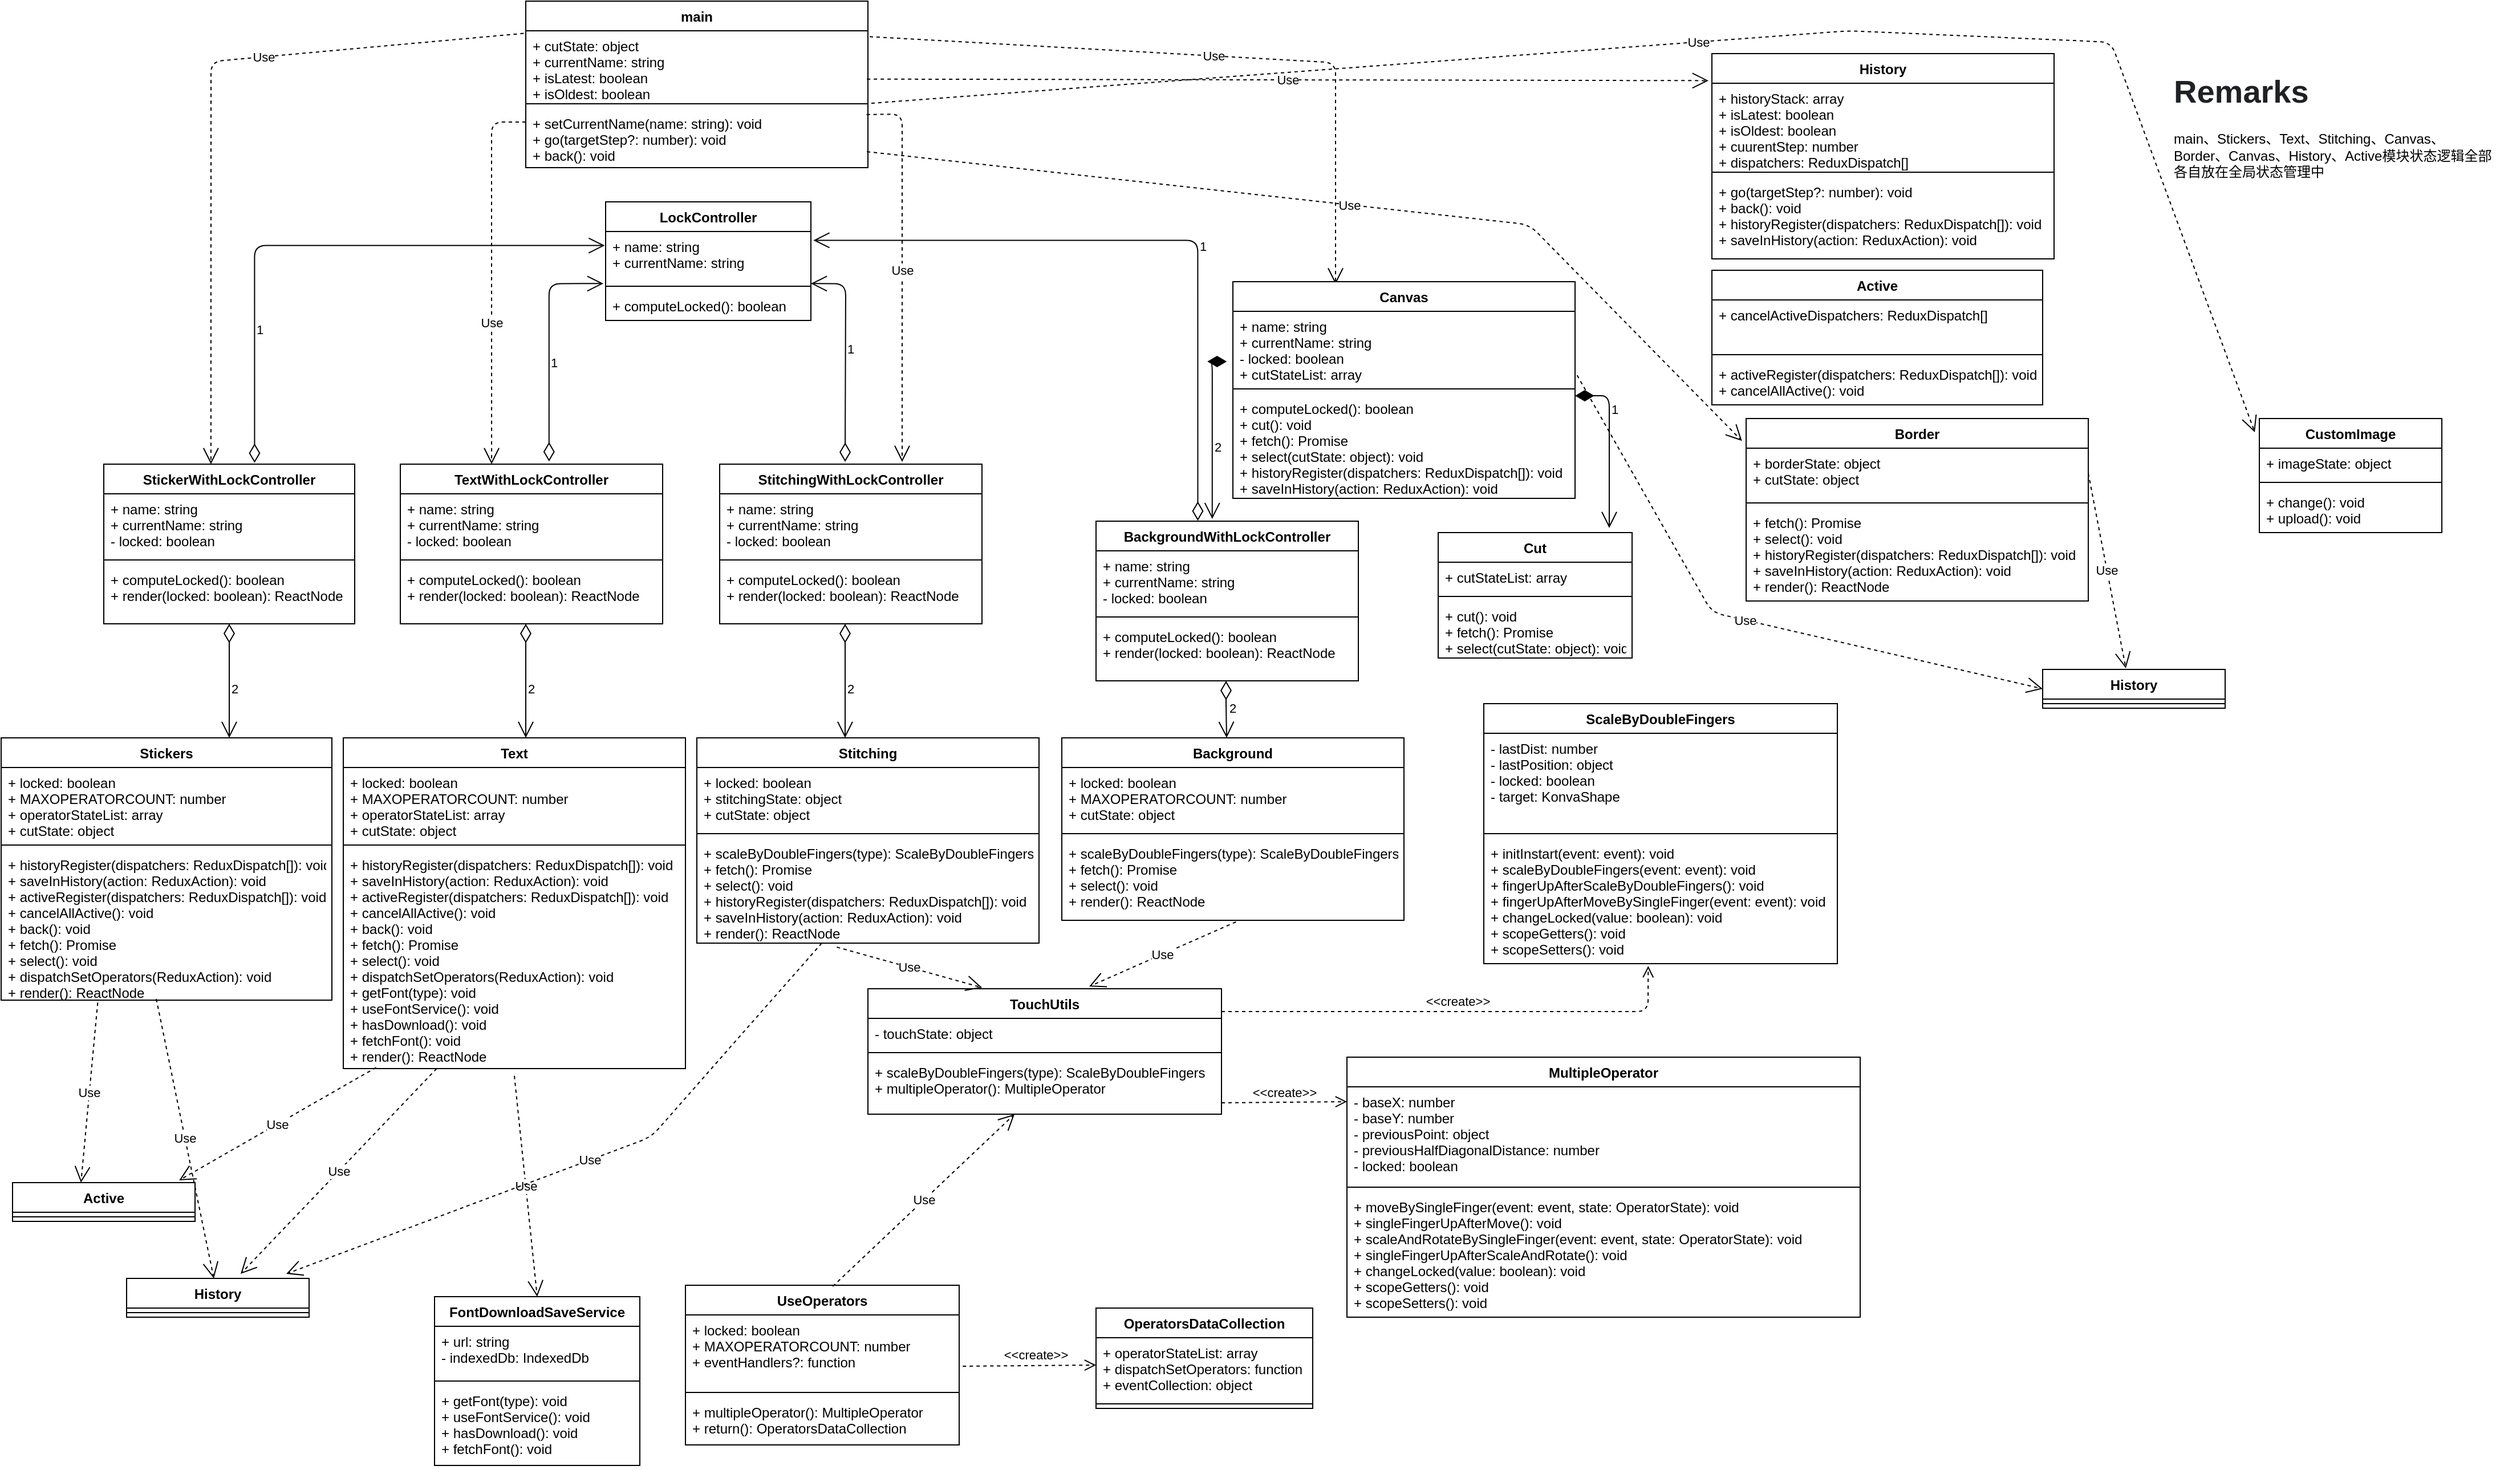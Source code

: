 <mxfile version="14.1.9" type="github">
  <diagram id="Kc0hXbTr7_shb67GCq1H" name="Page-1">
    <mxGraphModel dx="788" dy="2112" grid="1" gridSize="10" guides="1" tooltips="1" connect="1" arrows="1" fold="1" page="1" pageScale="1" pageWidth="2336" pageHeight="1654" math="0" shadow="0">
      <root>
        <mxCell id="0" />
        <mxCell id="1" parent="0" />
        <mxCell id="XJynNoSZ5Bt4vOOcnk1o-1" value="main" style="swimlane;fontStyle=1;align=center;verticalAlign=top;childLayout=stackLayout;horizontal=1;startSize=26;horizontalStack=0;resizeParent=1;resizeParentMax=0;resizeLast=0;collapsible=1;marginBottom=0;" parent="1" vertex="1">
          <mxGeometry x="470" y="-16" width="300" height="146" as="geometry" />
        </mxCell>
        <mxCell id="XJynNoSZ5Bt4vOOcnk1o-2" value="+ cutState: object&#xa;+ currentName: string&#xa;+ isLatest: boolean&#xa;+ isOldest: boolean" style="text;strokeColor=none;fillColor=none;align=left;verticalAlign=top;spacingLeft=4;spacingRight=4;overflow=hidden;rotatable=0;points=[[0,0.5],[1,0.5]];portConstraint=eastwest;" parent="XJynNoSZ5Bt4vOOcnk1o-1" vertex="1">
          <mxGeometry y="26" width="300" height="60" as="geometry" />
        </mxCell>
        <mxCell id="XJynNoSZ5Bt4vOOcnk1o-3" value="" style="line;strokeWidth=1;fillColor=none;align=left;verticalAlign=middle;spacingTop=-1;spacingLeft=3;spacingRight=3;rotatable=0;labelPosition=right;points=[];portConstraint=eastwest;" parent="XJynNoSZ5Bt4vOOcnk1o-1" vertex="1">
          <mxGeometry y="86" width="300" height="8" as="geometry" />
        </mxCell>
        <mxCell id="XJynNoSZ5Bt4vOOcnk1o-4" value="+ setCurrentName(name: string): void&#xa;+ go(targetStep?: number): void&#xa;+ back(): void" style="text;strokeColor=none;fillColor=none;align=left;verticalAlign=top;spacingLeft=4;spacingRight=4;overflow=hidden;rotatable=0;points=[[0,0.5],[1,0.5]];portConstraint=eastwest;" parent="XJynNoSZ5Bt4vOOcnk1o-1" vertex="1">
          <mxGeometry y="94" width="300" height="52" as="geometry" />
        </mxCell>
        <mxCell id="XJynNoSZ5Bt4vOOcnk1o-5" value="Use" style="endArrow=open;endSize=12;dashed=1;html=1;exitX=-0.006;exitY=0.038;exitDx=0;exitDy=0;exitPerimeter=0;entryX=0.427;entryY=0;entryDx=0;entryDy=0;entryPerimeter=0;" parent="1" source="XJynNoSZ5Bt4vOOcnk1o-2" target="XJynNoSZ5Bt4vOOcnk1o-6" edge="1">
          <mxGeometry x="-0.27" width="160" relative="1" as="geometry">
            <mxPoint x="560" y="426" as="sourcePoint" />
            <mxPoint x="220" y="388" as="targetPoint" />
            <Array as="points">
              <mxPoint x="194" y="37" />
            </Array>
            <mxPoint as="offset" />
          </mxGeometry>
        </mxCell>
        <mxCell id="XJynNoSZ5Bt4vOOcnk1o-6" value="StickerWithLockController" style="swimlane;fontStyle=1;align=center;verticalAlign=top;childLayout=stackLayout;horizontal=1;startSize=26;horizontalStack=0;resizeParent=1;resizeParentMax=0;resizeLast=0;collapsible=1;marginBottom=0;" parent="1" vertex="1">
          <mxGeometry x="100" y="390" width="220" height="140" as="geometry" />
        </mxCell>
        <mxCell id="XJynNoSZ5Bt4vOOcnk1o-7" value="+ name: string&#xa;+ currentName: string&#xa;- locked: boolean" style="text;strokeColor=none;fillColor=none;align=left;verticalAlign=top;spacingLeft=4;spacingRight=4;overflow=hidden;rotatable=0;points=[[0,0.5],[1,0.5]];portConstraint=eastwest;" parent="XJynNoSZ5Bt4vOOcnk1o-6" vertex="1">
          <mxGeometry y="26" width="220" height="54" as="geometry" />
        </mxCell>
        <mxCell id="XJynNoSZ5Bt4vOOcnk1o-8" value="" style="line;strokeWidth=1;fillColor=none;align=left;verticalAlign=middle;spacingTop=-1;spacingLeft=3;spacingRight=3;rotatable=0;labelPosition=right;points=[];portConstraint=eastwest;" parent="XJynNoSZ5Bt4vOOcnk1o-6" vertex="1">
          <mxGeometry y="80" width="220" height="8" as="geometry" />
        </mxCell>
        <mxCell id="XJynNoSZ5Bt4vOOcnk1o-9" value="+ computeLocked(): boolean&#xa;+ render(locked: boolean): ReactNode" style="text;strokeColor=none;fillColor=none;align=left;verticalAlign=top;spacingLeft=4;spacingRight=4;overflow=hidden;rotatable=0;points=[[0,0.5],[1,0.5]];portConstraint=eastwest;" parent="XJynNoSZ5Bt4vOOcnk1o-6" vertex="1">
          <mxGeometry y="88" width="220" height="52" as="geometry" />
        </mxCell>
        <mxCell id="XJynNoSZ5Bt4vOOcnk1o-10" value="LockController" style="swimlane;fontStyle=1;align=center;verticalAlign=top;childLayout=stackLayout;horizontal=1;startSize=26;horizontalStack=0;resizeParent=1;resizeParentMax=0;resizeLast=0;collapsible=1;marginBottom=0;" parent="1" vertex="1">
          <mxGeometry x="540" y="160" width="180" height="104" as="geometry" />
        </mxCell>
        <mxCell id="XJynNoSZ5Bt4vOOcnk1o-11" value="+ name: string&#xa;+ currentName: string" style="text;strokeColor=none;fillColor=none;align=left;verticalAlign=top;spacingLeft=4;spacingRight=4;overflow=hidden;rotatable=0;points=[[0,0.5],[1,0.5]];portConstraint=eastwest;" parent="XJynNoSZ5Bt4vOOcnk1o-10" vertex="1">
          <mxGeometry y="26" width="180" height="44" as="geometry" />
        </mxCell>
        <mxCell id="XJynNoSZ5Bt4vOOcnk1o-12" value="" style="line;strokeWidth=1;fillColor=none;align=left;verticalAlign=middle;spacingTop=-1;spacingLeft=3;spacingRight=3;rotatable=0;labelPosition=right;points=[];portConstraint=eastwest;" parent="XJynNoSZ5Bt4vOOcnk1o-10" vertex="1">
          <mxGeometry y="70" width="180" height="8" as="geometry" />
        </mxCell>
        <mxCell id="XJynNoSZ5Bt4vOOcnk1o-13" value="+ computeLocked(): boolean" style="text;strokeColor=none;fillColor=none;align=left;verticalAlign=top;spacingLeft=4;spacingRight=4;overflow=hidden;rotatable=0;points=[[0,0.5],[1,0.5]];portConstraint=eastwest;" parent="XJynNoSZ5Bt4vOOcnk1o-10" vertex="1">
          <mxGeometry y="78" width="180" height="26" as="geometry" />
        </mxCell>
        <mxCell id="XJynNoSZ5Bt4vOOcnk1o-14" value="TextWithLockController" style="swimlane;fontStyle=1;align=center;verticalAlign=top;childLayout=stackLayout;horizontal=1;startSize=26;horizontalStack=0;resizeParent=1;resizeParentMax=0;resizeLast=0;collapsible=1;marginBottom=0;" parent="1" vertex="1">
          <mxGeometry x="360" y="390" width="230" height="140" as="geometry" />
        </mxCell>
        <mxCell id="XJynNoSZ5Bt4vOOcnk1o-15" value="+ name: string&#xa;+ currentName: string&#xa;- locked: boolean" style="text;strokeColor=none;fillColor=none;align=left;verticalAlign=top;spacingLeft=4;spacingRight=4;overflow=hidden;rotatable=0;points=[[0,0.5],[1,0.5]];portConstraint=eastwest;" parent="XJynNoSZ5Bt4vOOcnk1o-14" vertex="1">
          <mxGeometry y="26" width="230" height="54" as="geometry" />
        </mxCell>
        <mxCell id="XJynNoSZ5Bt4vOOcnk1o-16" value="" style="line;strokeWidth=1;fillColor=none;align=left;verticalAlign=middle;spacingTop=-1;spacingLeft=3;spacingRight=3;rotatable=0;labelPosition=right;points=[];portConstraint=eastwest;" parent="XJynNoSZ5Bt4vOOcnk1o-14" vertex="1">
          <mxGeometry y="80" width="230" height="8" as="geometry" />
        </mxCell>
        <mxCell id="XJynNoSZ5Bt4vOOcnk1o-17" value="+ computeLocked(): boolean&#xa;+ render(locked: boolean): ReactNode" style="text;strokeColor=none;fillColor=none;align=left;verticalAlign=top;spacingLeft=4;spacingRight=4;overflow=hidden;rotatable=0;points=[[0,0.5],[1,0.5]];portConstraint=eastwest;" parent="XJynNoSZ5Bt4vOOcnk1o-14" vertex="1">
          <mxGeometry y="88" width="230" height="52" as="geometry" />
        </mxCell>
        <mxCell id="XJynNoSZ5Bt4vOOcnk1o-18" value="Use" style="endArrow=open;endSize=12;dashed=1;html=1;entryX=0.348;entryY=0;entryDx=0;entryDy=0;entryPerimeter=0;" parent="1" target="XJynNoSZ5Bt4vOOcnk1o-14" edge="1">
          <mxGeometry x="0.249" width="160" relative="1" as="geometry">
            <mxPoint x="470" y="90" as="sourcePoint" />
            <mxPoint x="640" y="280" as="targetPoint" />
            <Array as="points">
              <mxPoint x="440" y="90" />
            </Array>
            <mxPoint as="offset" />
          </mxGeometry>
        </mxCell>
        <mxCell id="XJynNoSZ5Bt4vOOcnk1o-19" value="StitchingWithLockController" style="swimlane;fontStyle=1;align=center;verticalAlign=top;childLayout=stackLayout;horizontal=1;startSize=26;horizontalStack=0;resizeParent=1;resizeParentMax=0;resizeLast=0;collapsible=1;marginBottom=0;" parent="1" vertex="1">
          <mxGeometry x="640" y="390" width="230" height="140" as="geometry" />
        </mxCell>
        <mxCell id="XJynNoSZ5Bt4vOOcnk1o-20" value="+ name: string&#xa;+ currentName: string&#xa;- locked: boolean" style="text;strokeColor=none;fillColor=none;align=left;verticalAlign=top;spacingLeft=4;spacingRight=4;overflow=hidden;rotatable=0;points=[[0,0.5],[1,0.5]];portConstraint=eastwest;" parent="XJynNoSZ5Bt4vOOcnk1o-19" vertex="1">
          <mxGeometry y="26" width="230" height="54" as="geometry" />
        </mxCell>
        <mxCell id="XJynNoSZ5Bt4vOOcnk1o-21" value="" style="line;strokeWidth=1;fillColor=none;align=left;verticalAlign=middle;spacingTop=-1;spacingLeft=3;spacingRight=3;rotatable=0;labelPosition=right;points=[];portConstraint=eastwest;" parent="XJynNoSZ5Bt4vOOcnk1o-19" vertex="1">
          <mxGeometry y="80" width="230" height="8" as="geometry" />
        </mxCell>
        <mxCell id="XJynNoSZ5Bt4vOOcnk1o-22" value="+ computeLocked(): boolean&#xa;+ render(locked: boolean): ReactNode" style="text;strokeColor=none;fillColor=none;align=left;verticalAlign=top;spacingLeft=4;spacingRight=4;overflow=hidden;rotatable=0;points=[[0,0.5],[1,0.5]];portConstraint=eastwest;" parent="XJynNoSZ5Bt4vOOcnk1o-19" vertex="1">
          <mxGeometry y="88" width="230" height="52" as="geometry" />
        </mxCell>
        <mxCell id="XJynNoSZ5Bt4vOOcnk1o-23" value="BackgroundWithLockController" style="swimlane;fontStyle=1;align=center;verticalAlign=top;childLayout=stackLayout;horizontal=1;startSize=26;horizontalStack=0;resizeParent=1;resizeParentMax=0;resizeLast=0;collapsible=1;marginBottom=0;" parent="1" vertex="1">
          <mxGeometry x="970" y="440" width="230" height="140" as="geometry" />
        </mxCell>
        <mxCell id="XJynNoSZ5Bt4vOOcnk1o-24" value="+ name: string&#xa;+ currentName: string&#xa;- locked: boolean" style="text;strokeColor=none;fillColor=none;align=left;verticalAlign=top;spacingLeft=4;spacingRight=4;overflow=hidden;rotatable=0;points=[[0,0.5],[1,0.5]];portConstraint=eastwest;" parent="XJynNoSZ5Bt4vOOcnk1o-23" vertex="1">
          <mxGeometry y="26" width="230" height="54" as="geometry" />
        </mxCell>
        <mxCell id="XJynNoSZ5Bt4vOOcnk1o-25" value="" style="line;strokeWidth=1;fillColor=none;align=left;verticalAlign=middle;spacingTop=-1;spacingLeft=3;spacingRight=3;rotatable=0;labelPosition=right;points=[];portConstraint=eastwest;" parent="XJynNoSZ5Bt4vOOcnk1o-23" vertex="1">
          <mxGeometry y="80" width="230" height="8" as="geometry" />
        </mxCell>
        <mxCell id="XJynNoSZ5Bt4vOOcnk1o-26" value="+ computeLocked(): boolean&#xa;+ render(locked: boolean): ReactNode" style="text;strokeColor=none;fillColor=none;align=left;verticalAlign=top;spacingLeft=4;spacingRight=4;overflow=hidden;rotatable=0;points=[[0,0.5],[1,0.5]];portConstraint=eastwest;" parent="XJynNoSZ5Bt4vOOcnk1o-23" vertex="1">
          <mxGeometry y="88" width="230" height="52" as="geometry" />
        </mxCell>
        <mxCell id="XJynNoSZ5Bt4vOOcnk1o-27" value="Use" style="endArrow=open;endSize=12;dashed=1;html=1;exitX=0.996;exitY=0.105;exitDx=0;exitDy=0;exitPerimeter=0;" parent="1" source="XJynNoSZ5Bt4vOOcnk1o-4" edge="1">
          <mxGeometry width="160" relative="1" as="geometry">
            <mxPoint x="690" y="330" as="sourcePoint" />
            <mxPoint x="800" y="388" as="targetPoint" />
            <Array as="points">
              <mxPoint x="800" y="83" />
            </Array>
          </mxGeometry>
        </mxCell>
        <mxCell id="XJynNoSZ5Bt4vOOcnk1o-28" value="Use" style="endArrow=open;endSize=12;dashed=1;html=1;entryX=0.3;entryY=0.012;entryDx=0;entryDy=0;exitX=1.005;exitY=0.086;exitDx=0;exitDy=0;exitPerimeter=0;entryPerimeter=0;" parent="1" source="XJynNoSZ5Bt4vOOcnk1o-2" target="_DWbDDvkLuhioSHHErPw-2" edge="1">
          <mxGeometry width="160" relative="1" as="geometry">
            <mxPoint x="770" y="280" as="sourcePoint" />
            <mxPoint x="930" y="280" as="targetPoint" />
            <Array as="points">
              <mxPoint x="1180" y="38" />
            </Array>
          </mxGeometry>
        </mxCell>
        <mxCell id="XJynNoSZ5Bt4vOOcnk1o-29" value="Stickers" style="swimlane;fontStyle=1;align=center;verticalAlign=top;childLayout=stackLayout;horizontal=1;startSize=26;horizontalStack=0;resizeParent=1;resizeParentMax=0;resizeLast=0;collapsible=1;marginBottom=0;" parent="1" vertex="1">
          <mxGeometry x="10" y="630" width="290" height="230" as="geometry" />
        </mxCell>
        <mxCell id="XJynNoSZ5Bt4vOOcnk1o-30" value="+ locked: boolean&#xa;+ MAXOPERATORCOUNT: number&#xa;+ operatorStateList: array&#xa;+ cutState: object" style="text;strokeColor=none;fillColor=none;align=left;verticalAlign=top;spacingLeft=4;spacingRight=4;overflow=hidden;rotatable=0;points=[[0,0.5],[1,0.5]];portConstraint=eastwest;" parent="XJynNoSZ5Bt4vOOcnk1o-29" vertex="1">
          <mxGeometry y="26" width="290" height="64" as="geometry" />
        </mxCell>
        <mxCell id="XJynNoSZ5Bt4vOOcnk1o-31" value="" style="line;strokeWidth=1;fillColor=none;align=left;verticalAlign=middle;spacingTop=-1;spacingLeft=3;spacingRight=3;rotatable=0;labelPosition=right;points=[];portConstraint=eastwest;" parent="XJynNoSZ5Bt4vOOcnk1o-29" vertex="1">
          <mxGeometry y="90" width="290" height="8" as="geometry" />
        </mxCell>
        <mxCell id="XJynNoSZ5Bt4vOOcnk1o-32" value="+ historyRegister(dispatchers: ReduxDispatch[]): void&#xa;+ saveInHistory(action: ReduxAction): void&#xa;+ activeRegister(dispatchers: ReduxDispatch[]): void&#xa;+ cancelAllActive(): void&#xa;+ back(): void&#xa;+ fetch(): Promise&#xa;+ select(): void&#xa;+ dispatchSetOperators(ReduxAction): void&#xa;+ render(): ReactNode" style="text;strokeColor=none;fillColor=none;align=left;verticalAlign=top;spacingLeft=4;spacingRight=4;overflow=hidden;rotatable=0;points=[[0,0.5],[1,0.5]];portConstraint=eastwest;" parent="XJynNoSZ5Bt4vOOcnk1o-29" vertex="1">
          <mxGeometry y="98" width="290" height="132" as="geometry" />
        </mxCell>
        <mxCell id="XJynNoSZ5Bt4vOOcnk1o-33" value="Text" style="swimlane;fontStyle=1;align=center;verticalAlign=top;childLayout=stackLayout;horizontal=1;startSize=26;horizontalStack=0;resizeParent=1;resizeParentMax=0;resizeLast=0;collapsible=1;marginBottom=0;" parent="1" vertex="1">
          <mxGeometry x="310" y="630" width="300" height="290" as="geometry" />
        </mxCell>
        <mxCell id="XJynNoSZ5Bt4vOOcnk1o-34" value="+ locked: boolean&#xa;+ MAXOPERATORCOUNT: number&#xa;+ operatorStateList: array&#xa;+ cutState: object" style="text;strokeColor=none;fillColor=none;align=left;verticalAlign=top;spacingLeft=4;spacingRight=4;overflow=hidden;rotatable=0;points=[[0,0.5],[1,0.5]];portConstraint=eastwest;" parent="XJynNoSZ5Bt4vOOcnk1o-33" vertex="1">
          <mxGeometry y="26" width="300" height="64" as="geometry" />
        </mxCell>
        <mxCell id="XJynNoSZ5Bt4vOOcnk1o-35" value="" style="line;strokeWidth=1;fillColor=none;align=left;verticalAlign=middle;spacingTop=-1;spacingLeft=3;spacingRight=3;rotatable=0;labelPosition=right;points=[];portConstraint=eastwest;" parent="XJynNoSZ5Bt4vOOcnk1o-33" vertex="1">
          <mxGeometry y="90" width="300" height="8" as="geometry" />
        </mxCell>
        <mxCell id="XJynNoSZ5Bt4vOOcnk1o-36" value="+ historyRegister(dispatchers: ReduxDispatch[]): void&#xa;+ saveInHistory(action: ReduxAction): void&#xa;+ activeRegister(dispatchers: ReduxDispatch[]): void&#xa;+ cancelAllActive(): void&#xa;+ back(): void&#xa;+ fetch(): Promise&#xa;+ select(): void&#xa;+ dispatchSetOperators(ReduxAction): void&#xa;+ getFont(type): void&#xa;+ useFontService(): void&#xa;+ hasDownload(): void&#xa;+ fetchFont(): void&#xa;+ render(): ReactNode" style="text;strokeColor=none;fillColor=none;align=left;verticalAlign=top;spacingLeft=4;spacingRight=4;overflow=hidden;rotatable=0;points=[[0,0.5],[1,0.5]];portConstraint=eastwest;" parent="XJynNoSZ5Bt4vOOcnk1o-33" vertex="1">
          <mxGeometry y="98" width="300" height="192" as="geometry" />
        </mxCell>
        <mxCell id="XJynNoSZ5Bt4vOOcnk1o-37" value="Stitching" style="swimlane;fontStyle=1;align=center;verticalAlign=top;childLayout=stackLayout;horizontal=1;startSize=26;horizontalStack=0;resizeParent=1;resizeParentMax=0;resizeLast=0;collapsible=1;marginBottom=0;" parent="1" vertex="1">
          <mxGeometry x="620" y="630" width="300" height="180" as="geometry" />
        </mxCell>
        <mxCell id="XJynNoSZ5Bt4vOOcnk1o-38" value="+ locked: boolean&#xa;+ stitchingState: object &#xa;+ cutState: object" style="text;strokeColor=none;fillColor=none;align=left;verticalAlign=top;spacingLeft=4;spacingRight=4;overflow=hidden;rotatable=0;points=[[0,0.5],[1,0.5]];portConstraint=eastwest;" parent="XJynNoSZ5Bt4vOOcnk1o-37" vertex="1">
          <mxGeometry y="26" width="300" height="54" as="geometry" />
        </mxCell>
        <mxCell id="XJynNoSZ5Bt4vOOcnk1o-39" value="" style="line;strokeWidth=1;fillColor=none;align=left;verticalAlign=middle;spacingTop=-1;spacingLeft=3;spacingRight=3;rotatable=0;labelPosition=right;points=[];portConstraint=eastwest;" parent="XJynNoSZ5Bt4vOOcnk1o-37" vertex="1">
          <mxGeometry y="80" width="300" height="8" as="geometry" />
        </mxCell>
        <mxCell id="XJynNoSZ5Bt4vOOcnk1o-40" value="+ scaleByDoubleFingers(type): ScaleByDoubleFingers&#xa;+ fetch(): Promise&#xa;+ select(): void&#xa;+ historyRegister(dispatchers: ReduxDispatch[]): void&#xa;+ saveInHistory(action: ReduxAction): void&#xa;+ render(): ReactNode" style="text;strokeColor=none;fillColor=none;align=left;verticalAlign=top;spacingLeft=4;spacingRight=4;overflow=hidden;rotatable=0;points=[[0,0.5],[1,0.5]];portConstraint=eastwest;" parent="XJynNoSZ5Bt4vOOcnk1o-37" vertex="1">
          <mxGeometry y="88" width="300" height="92" as="geometry" />
        </mxCell>
        <mxCell id="XJynNoSZ5Bt4vOOcnk1o-41" value="Background" style="swimlane;fontStyle=1;align=center;verticalAlign=top;childLayout=stackLayout;horizontal=1;startSize=26;horizontalStack=0;resizeParent=1;resizeParentMax=0;resizeLast=0;collapsible=1;marginBottom=0;" parent="1" vertex="1">
          <mxGeometry x="940" y="630" width="300" height="160" as="geometry" />
        </mxCell>
        <mxCell id="XJynNoSZ5Bt4vOOcnk1o-42" value="+ locked: boolean&#xa;+ MAXOPERATORCOUNT: number&#xa;+ cutState: object" style="text;strokeColor=none;fillColor=none;align=left;verticalAlign=top;spacingLeft=4;spacingRight=4;overflow=hidden;rotatable=0;points=[[0,0.5],[1,0.5]];portConstraint=eastwest;" parent="XJynNoSZ5Bt4vOOcnk1o-41" vertex="1">
          <mxGeometry y="26" width="300" height="54" as="geometry" />
        </mxCell>
        <mxCell id="XJynNoSZ5Bt4vOOcnk1o-43" value="" style="line;strokeWidth=1;fillColor=none;align=left;verticalAlign=middle;spacingTop=-1;spacingLeft=3;spacingRight=3;rotatable=0;labelPosition=right;points=[];portConstraint=eastwest;" parent="XJynNoSZ5Bt4vOOcnk1o-41" vertex="1">
          <mxGeometry y="80" width="300" height="8" as="geometry" />
        </mxCell>
        <mxCell id="XJynNoSZ5Bt4vOOcnk1o-44" value="+ scaleByDoubleFingers(type): ScaleByDoubleFingers&#xa;+ fetch(): Promise&#xa;+ select(): void&#xa;+ render(): ReactNode" style="text;strokeColor=none;fillColor=none;align=left;verticalAlign=top;spacingLeft=4;spacingRight=4;overflow=hidden;rotatable=0;points=[[0,0.5],[1,0.5]];portConstraint=eastwest;" parent="XJynNoSZ5Bt4vOOcnk1o-41" vertex="1">
          <mxGeometry y="88" width="300" height="72" as="geometry" />
        </mxCell>
        <mxCell id="XJynNoSZ5Bt4vOOcnk1o-45" value="UseOperators" style="swimlane;fontStyle=1;align=center;verticalAlign=top;childLayout=stackLayout;horizontal=1;startSize=26;horizontalStack=0;resizeParent=1;resizeParentMax=0;resizeLast=0;collapsible=1;marginBottom=0;fontColor=#000000;html=0;" parent="1" vertex="1">
          <mxGeometry x="610" y="1110" width="240" height="140" as="geometry" />
        </mxCell>
        <mxCell id="XJynNoSZ5Bt4vOOcnk1o-46" value="+ locked: boolean&#xa;+ MAXOPERATORCOUNT: number&#xa;+ eventHandlers?: function" style="text;strokeColor=none;fillColor=none;align=left;verticalAlign=top;spacingLeft=4;spacingRight=4;overflow=hidden;rotatable=0;points=[[0,0.5],[1,0.5]];portConstraint=eastwest;" parent="XJynNoSZ5Bt4vOOcnk1o-45" vertex="1">
          <mxGeometry y="26" width="240" height="64" as="geometry" />
        </mxCell>
        <mxCell id="XJynNoSZ5Bt4vOOcnk1o-47" value="" style="line;strokeWidth=1;fillColor=none;align=left;verticalAlign=middle;spacingTop=-1;spacingLeft=3;spacingRight=3;rotatable=0;labelPosition=right;points=[];portConstraint=eastwest;" parent="XJynNoSZ5Bt4vOOcnk1o-45" vertex="1">
          <mxGeometry y="90" width="240" height="8" as="geometry" />
        </mxCell>
        <mxCell id="XJynNoSZ5Bt4vOOcnk1o-48" value="+ multipleOperator(): MultipleOperator&#xa;+ return(): OperatorsDataCollection" style="text;strokeColor=none;fillColor=none;align=left;verticalAlign=top;spacingLeft=4;spacingRight=4;overflow=hidden;rotatable=0;points=[[0,0.5],[1,0.5]];portConstraint=eastwest;" parent="XJynNoSZ5Bt4vOOcnk1o-45" vertex="1">
          <mxGeometry y="98" width="240" height="42" as="geometry" />
        </mxCell>
        <mxCell id="XJynNoSZ5Bt4vOOcnk1o-49" value="1" style="endArrow=open;html=1;endSize=12;startArrow=diamondThin;startSize=14;startFill=0;edgeStyle=orthogonalEdgeStyle;align=left;verticalAlign=bottom;fontColor=#000000;entryX=-0.004;entryY=0.279;entryDx=0;entryDy=0;entryPerimeter=0;exitX=0.601;exitY=-0.008;exitDx=0;exitDy=0;exitPerimeter=0;" parent="1" source="XJynNoSZ5Bt4vOOcnk1o-6" target="XJynNoSZ5Bt4vOOcnk1o-11" edge="1">
          <mxGeometry x="-0.566" relative="1" as="geometry">
            <mxPoint x="260" y="380" as="sourcePoint" />
            <mxPoint x="660" y="440" as="targetPoint" />
            <Array as="points">
              <mxPoint x="232" y="198" />
            </Array>
            <mxPoint as="offset" />
          </mxGeometry>
        </mxCell>
        <mxCell id="XJynNoSZ5Bt4vOOcnk1o-50" value="2" style="endArrow=open;html=1;endSize=12;startArrow=diamondThin;startSize=14;startFill=0;edgeStyle=orthogonalEdgeStyle;align=left;verticalAlign=bottom;fontColor=#000000;exitX=0.5;exitY=1;exitDx=0;exitDy=0;exitPerimeter=0;" parent="1" source="XJynNoSZ5Bt4vOOcnk1o-9" edge="1">
          <mxGeometry x="0.322" relative="1" as="geometry">
            <mxPoint x="210" y="540" as="sourcePoint" />
            <mxPoint x="210" y="630" as="targetPoint" />
            <Array as="points" />
            <mxPoint as="offset" />
          </mxGeometry>
        </mxCell>
        <mxCell id="XJynNoSZ5Bt4vOOcnk1o-51" value="2" style="endArrow=open;html=1;endSize=12;startArrow=diamondThin;startSize=14;startFill=0;edgeStyle=orthogonalEdgeStyle;align=left;verticalAlign=bottom;fontColor=#000000;exitX=0.5;exitY=1;exitDx=0;exitDy=0;exitPerimeter=0;" parent="1" edge="1">
          <mxGeometry x="0.322" relative="1" as="geometry">
            <mxPoint x="470" y="530" as="sourcePoint" />
            <mxPoint x="470.0" y="630" as="targetPoint" />
            <Array as="points" />
            <mxPoint as="offset" />
          </mxGeometry>
        </mxCell>
        <mxCell id="XJynNoSZ5Bt4vOOcnk1o-52" value="2" style="endArrow=open;html=1;endSize=12;startArrow=diamondThin;startSize=14;startFill=0;edgeStyle=orthogonalEdgeStyle;align=left;verticalAlign=bottom;fontColor=#000000;exitX=0.5;exitY=1;exitDx=0;exitDy=0;exitPerimeter=0;" parent="1" edge="1">
          <mxGeometry x="0.322" relative="1" as="geometry">
            <mxPoint x="750" y="530" as="sourcePoint" />
            <mxPoint x="750.0" y="630" as="targetPoint" />
            <Array as="points" />
            <mxPoint as="offset" />
          </mxGeometry>
        </mxCell>
        <mxCell id="XJynNoSZ5Bt4vOOcnk1o-53" value="2" style="endArrow=open;html=1;endSize=12;startArrow=diamondThin;startSize=14;startFill=0;edgeStyle=orthogonalEdgeStyle;align=left;verticalAlign=bottom;fontColor=#000000;" parent="1" edge="1">
          <mxGeometry x="0.322" relative="1" as="geometry">
            <mxPoint x="1084" y="580" as="sourcePoint" />
            <mxPoint x="1084.5" y="630" as="targetPoint" />
            <Array as="points">
              <mxPoint x="1084" y="600" />
              <mxPoint x="1084" y="600" />
            </Array>
            <mxPoint as="offset" />
          </mxGeometry>
        </mxCell>
        <mxCell id="XJynNoSZ5Bt4vOOcnk1o-54" value="1" style="endArrow=open;html=1;endSize=12;startArrow=diamondThin;startSize=14;startFill=0;edgeStyle=orthogonalEdgeStyle;align=left;verticalAlign=bottom;fontColor=#000000;entryX=-0.011;entryY=1.038;entryDx=0;entryDy=0;entryPerimeter=0;exitX=0.567;exitY=-0.017;exitDx=0;exitDy=0;exitPerimeter=0;" parent="1" source="XJynNoSZ5Bt4vOOcnk1o-14" target="XJynNoSZ5Bt4vOOcnk1o-11" edge="1">
          <mxGeometry x="-0.237" relative="1" as="geometry">
            <mxPoint x="380" y="310" as="sourcePoint" />
            <mxPoint x="540" y="310" as="targetPoint" />
            <mxPoint as="offset" />
          </mxGeometry>
        </mxCell>
        <mxCell id="XJynNoSZ5Bt4vOOcnk1o-55" value="1" style="endArrow=open;html=1;endSize=12;startArrow=diamondThin;startSize=14;startFill=0;edgeStyle=orthogonalEdgeStyle;align=left;verticalAlign=bottom;fontColor=#000000;entryX=1;entryY=1.038;entryDx=0;entryDy=0;entryPerimeter=0;" parent="1" target="XJynNoSZ5Bt4vOOcnk1o-11" edge="1">
          <mxGeometry x="-0.039" relative="1" as="geometry">
            <mxPoint x="750" y="388" as="sourcePoint" />
            <mxPoint x="730" y="240" as="targetPoint" />
            <mxPoint as="offset" />
          </mxGeometry>
        </mxCell>
        <mxCell id="XJynNoSZ5Bt4vOOcnk1o-56" value="1" style="endArrow=open;html=1;endSize=12;startArrow=diamondThin;startSize=14;startFill=0;edgeStyle=orthogonalEdgeStyle;align=left;verticalAlign=bottom;fontColor=#000000;exitX=0.388;exitY=-0.003;exitDx=0;exitDy=0;exitPerimeter=0;entryX=1.012;entryY=0.176;entryDx=0;entryDy=0;entryPerimeter=0;" parent="1" source="XJynNoSZ5Bt4vOOcnk1o-23" target="XJynNoSZ5Bt4vOOcnk1o-11" edge="1">
          <mxGeometry x="-0.205" relative="1" as="geometry">
            <mxPoint x="750" y="290" as="sourcePoint" />
            <mxPoint x="910" y="290" as="targetPoint" />
            <mxPoint as="offset" />
          </mxGeometry>
        </mxCell>
        <mxCell id="XJynNoSZ5Bt4vOOcnk1o-57" value="&amp;lt;&amp;lt;create&amp;gt;&amp;gt;" style="html=1;verticalAlign=bottom;endArrow=open;dashed=1;endSize=8;fontColor=#000000;exitX=1.013;exitY=0.703;exitDx=0;exitDy=0;exitPerimeter=0;" parent="1" source="XJynNoSZ5Bt4vOOcnk1o-46" edge="1">
          <mxGeometry x="0.091" relative="1" as="geometry">
            <mxPoint x="860" y="1179.5" as="sourcePoint" />
            <mxPoint x="970" y="1180" as="targetPoint" />
            <mxPoint as="offset" />
          </mxGeometry>
        </mxCell>
        <mxCell id="XJynNoSZ5Bt4vOOcnk1o-58" value="OperatorsDataCollection" style="swimlane;fontStyle=1;align=center;verticalAlign=top;childLayout=stackLayout;horizontal=1;startSize=26;horizontalStack=0;resizeParent=1;resizeParentMax=0;resizeLast=0;collapsible=1;marginBottom=0;fontColor=#000000;html=0;" parent="1" vertex="1">
          <mxGeometry x="970" y="1130" width="190" height="88" as="geometry" />
        </mxCell>
        <mxCell id="XJynNoSZ5Bt4vOOcnk1o-59" value="+ operatorStateList: array&#xa;+ dispatchSetOperators: function&#xa;+ eventCollection: object" style="text;strokeColor=none;fillColor=none;align=left;verticalAlign=top;spacingLeft=4;spacingRight=4;overflow=hidden;rotatable=0;points=[[0,0.5],[1,0.5]];portConstraint=eastwest;" parent="XJynNoSZ5Bt4vOOcnk1o-58" vertex="1">
          <mxGeometry y="26" width="190" height="54" as="geometry" />
        </mxCell>
        <mxCell id="XJynNoSZ5Bt4vOOcnk1o-60" value="" style="line;strokeWidth=1;fillColor=none;align=left;verticalAlign=middle;spacingTop=-1;spacingLeft=3;spacingRight=3;rotatable=0;labelPosition=right;points=[];portConstraint=eastwest;" parent="XJynNoSZ5Bt4vOOcnk1o-58" vertex="1">
          <mxGeometry y="80" width="190" height="8" as="geometry" />
        </mxCell>
        <mxCell id="XJynNoSZ5Bt4vOOcnk1o-63" value="TouchUtils" style="swimlane;fontStyle=1;align=center;verticalAlign=top;childLayout=stackLayout;horizontal=1;startSize=26;horizontalStack=0;resizeParent=1;resizeParentMax=0;resizeLast=0;collapsible=1;marginBottom=0;fontColor=#000000;html=0;" parent="1" vertex="1">
          <mxGeometry x="770" y="850" width="310" height="110" as="geometry" />
        </mxCell>
        <mxCell id="XJynNoSZ5Bt4vOOcnk1o-64" value="- touchState: object" style="text;strokeColor=none;fillColor=none;align=left;verticalAlign=top;spacingLeft=4;spacingRight=4;overflow=hidden;rotatable=0;points=[[0,0.5],[1,0.5]];portConstraint=eastwest;" parent="XJynNoSZ5Bt4vOOcnk1o-63" vertex="1">
          <mxGeometry y="26" width="310" height="26" as="geometry" />
        </mxCell>
        <mxCell id="XJynNoSZ5Bt4vOOcnk1o-65" value="" style="line;strokeWidth=1;fillColor=none;align=left;verticalAlign=middle;spacingTop=-1;spacingLeft=3;spacingRight=3;rotatable=0;labelPosition=right;points=[];portConstraint=eastwest;" parent="XJynNoSZ5Bt4vOOcnk1o-63" vertex="1">
          <mxGeometry y="52" width="310" height="8" as="geometry" />
        </mxCell>
        <mxCell id="XJynNoSZ5Bt4vOOcnk1o-66" value="+ scaleByDoubleFingers(type): ScaleByDoubleFingers&#xa;+ multipleOperator(): MultipleOperator" style="text;strokeColor=none;fillColor=none;align=left;verticalAlign=top;spacingLeft=4;spacingRight=4;overflow=hidden;rotatable=0;points=[[0,0.5],[1,0.5]];portConstraint=eastwest;labelBorderColor=none;" parent="XJynNoSZ5Bt4vOOcnk1o-63" vertex="1">
          <mxGeometry y="60" width="310" height="50" as="geometry" />
        </mxCell>
        <mxCell id="XJynNoSZ5Bt4vOOcnk1o-67" value="&amp;lt;&amp;lt;create&amp;gt;&amp;gt;" style="html=1;verticalAlign=bottom;endArrow=open;dashed=1;endSize=8;fontColor=#000000;entryX=0.465;entryY=1.018;entryDx=0;entryDy=0;entryPerimeter=0;" parent="1" target="XJynNoSZ5Bt4vOOcnk1o-72" edge="1">
          <mxGeometry relative="1" as="geometry">
            <mxPoint x="1080" y="870" as="sourcePoint" />
            <mxPoint x="1180" y="870" as="targetPoint" />
            <Array as="points">
              <mxPoint x="1454" y="870" />
            </Array>
            <mxPoint as="offset" />
          </mxGeometry>
        </mxCell>
        <mxCell id="XJynNoSZ5Bt4vOOcnk1o-68" value="&amp;lt;&amp;lt;create&amp;gt;&amp;gt;" style="html=1;verticalAlign=bottom;endArrow=open;dashed=1;endSize=8;fontColor=#000000;entryX=0;entryY=0.155;entryDx=0;entryDy=0;entryPerimeter=0;" parent="1" target="XJynNoSZ5Bt4vOOcnk1o-74" edge="1">
          <mxGeometry relative="1" as="geometry">
            <mxPoint x="1080" y="950" as="sourcePoint" />
            <mxPoint x="1180" y="950" as="targetPoint" />
            <mxPoint as="offset" />
          </mxGeometry>
        </mxCell>
        <mxCell id="XJynNoSZ5Bt4vOOcnk1o-69" value="ScaleByDoubleFingers" style="swimlane;fontStyle=1;align=center;verticalAlign=top;childLayout=stackLayout;horizontal=1;startSize=26;horizontalStack=0;resizeParent=1;resizeParentMax=0;resizeLast=0;collapsible=1;marginBottom=0;fontColor=#000000;html=0;" parent="1" vertex="1">
          <mxGeometry x="1310" y="600" width="310" height="228" as="geometry" />
        </mxCell>
        <mxCell id="XJynNoSZ5Bt4vOOcnk1o-70" value="- lastDist: number&#xa;- lastPosition: object&#xa;- locked: boolean&#xa;- target: KonvaShape" style="text;strokeColor=none;fillColor=none;align=left;verticalAlign=top;spacingLeft=4;spacingRight=4;overflow=hidden;rotatable=0;points=[[0,0.5],[1,0.5]];portConstraint=eastwest;" parent="XJynNoSZ5Bt4vOOcnk1o-69" vertex="1">
          <mxGeometry y="26" width="310" height="84" as="geometry" />
        </mxCell>
        <mxCell id="XJynNoSZ5Bt4vOOcnk1o-71" value="" style="line;strokeWidth=1;fillColor=none;align=left;verticalAlign=middle;spacingTop=-1;spacingLeft=3;spacingRight=3;rotatable=0;labelPosition=right;points=[];portConstraint=eastwest;" parent="XJynNoSZ5Bt4vOOcnk1o-69" vertex="1">
          <mxGeometry y="110" width="310" height="8" as="geometry" />
        </mxCell>
        <mxCell id="XJynNoSZ5Bt4vOOcnk1o-72" value="+ initInstart(event: event): void&#xa;+ scaleByDoubleFingers(event: event): void&#xa;+ fingerUpAfterScaleByDoubleFingers(): void&#xa;+ fingerUpAfterMoveBySingleFinger(event: event): void&#xa;+ changeLocked(value: boolean): void&#xa;+ scopeGetters(): void&#xa;+ scopeSetters(): void" style="text;strokeColor=none;fillColor=none;align=left;verticalAlign=top;spacingLeft=4;spacingRight=4;overflow=hidden;rotatable=0;points=[[0,0.5],[1,0.5]];portConstraint=eastwest;" parent="XJynNoSZ5Bt4vOOcnk1o-69" vertex="1">
          <mxGeometry y="118" width="310" height="110" as="geometry" />
        </mxCell>
        <mxCell id="XJynNoSZ5Bt4vOOcnk1o-73" value="MultipleOperator" style="swimlane;fontStyle=1;align=center;verticalAlign=top;childLayout=stackLayout;horizontal=1;startSize=26;horizontalStack=0;resizeParent=1;resizeParentMax=0;resizeLast=0;collapsible=1;marginBottom=0;fontColor=#000000;html=0;" parent="1" vertex="1">
          <mxGeometry x="1190" y="910" width="450" height="228" as="geometry" />
        </mxCell>
        <mxCell id="XJynNoSZ5Bt4vOOcnk1o-74" value="- baseX: number&#xa;- baseY: number&#xa;- previousPoint: object&#xa;- previousHalfDiagonalDistance: number&#xa;- locked: boolean" style="text;strokeColor=none;fillColor=none;align=left;verticalAlign=top;spacingLeft=4;spacingRight=4;overflow=hidden;rotatable=0;points=[[0,0.5],[1,0.5]];portConstraint=eastwest;" parent="XJynNoSZ5Bt4vOOcnk1o-73" vertex="1">
          <mxGeometry y="26" width="450" height="84" as="geometry" />
        </mxCell>
        <mxCell id="XJynNoSZ5Bt4vOOcnk1o-75" value="" style="line;strokeWidth=1;fillColor=none;align=left;verticalAlign=middle;spacingTop=-1;spacingLeft=3;spacingRight=3;rotatable=0;labelPosition=right;points=[];portConstraint=eastwest;" parent="XJynNoSZ5Bt4vOOcnk1o-73" vertex="1">
          <mxGeometry y="110" width="450" height="8" as="geometry" />
        </mxCell>
        <mxCell id="XJynNoSZ5Bt4vOOcnk1o-76" value="+ moveBySingleFinger(event: event, state: OperatorState): void&#xa;+ singleFingerUpAfterMove(): void&#xa;+ scaleAndRotateBySingleFinger(event: event, state: OperatorState): void&#xa;+ singleFingerUpAfterScaleAndRotate(): void&#xa;+ changeLocked(value: boolean): void&#xa;+ scopeGetters(): void&#xa;+ scopeSetters(): void&#xa;" style="text;strokeColor=none;fillColor=none;align=left;verticalAlign=top;spacingLeft=4;spacingRight=4;overflow=hidden;rotatable=0;points=[[0,0.5],[1,0.5]];portConstraint=eastwest;" parent="XJynNoSZ5Bt4vOOcnk1o-73" vertex="1">
          <mxGeometry y="118" width="450" height="110" as="geometry" />
        </mxCell>
        <mxCell id="XJynNoSZ5Bt4vOOcnk1o-77" value="Use" style="endArrow=open;endSize=12;dashed=1;html=1;fontColor=#000000;exitX=0.538;exitY=0.007;exitDx=0;exitDy=0;exitPerimeter=0;" parent="1" source="XJynNoSZ5Bt4vOOcnk1o-45" target="XJynNoSZ5Bt4vOOcnk1o-66" edge="1">
          <mxGeometry width="160" relative="1" as="geometry">
            <mxPoint x="530" y="820" as="sourcePoint" />
            <mxPoint x="690" y="820" as="targetPoint" />
          </mxGeometry>
        </mxCell>
        <mxCell id="XJynNoSZ5Bt4vOOcnk1o-78" value="Use" style="endArrow=open;endSize=12;dashed=1;html=1;fontColor=#000000;entryX=0.323;entryY=-0.009;entryDx=0;entryDy=0;entryPerimeter=0;exitX=0.409;exitY=1.038;exitDx=0;exitDy=0;exitPerimeter=0;" parent="1" source="XJynNoSZ5Bt4vOOcnk1o-40" target="XJynNoSZ5Bt4vOOcnk1o-63" edge="1">
          <mxGeometry width="160" relative="1" as="geometry">
            <mxPoint x="630" y="790" as="sourcePoint" />
            <mxPoint x="790" y="790" as="targetPoint" />
          </mxGeometry>
        </mxCell>
        <mxCell id="XJynNoSZ5Bt4vOOcnk1o-79" value="Use" style="endArrow=open;endSize=12;dashed=1;html=1;fontColor=#000000;entryX=0.626;entryY=-0.018;entryDx=0;entryDy=0;entryPerimeter=0;exitX=0.509;exitY=1.019;exitDx=0;exitDy=0;exitPerimeter=0;" parent="1" source="XJynNoSZ5Bt4vOOcnk1o-44" target="XJynNoSZ5Bt4vOOcnk1o-63" edge="1">
          <mxGeometry width="160" relative="1" as="geometry">
            <mxPoint x="630" y="790" as="sourcePoint" />
            <mxPoint x="790" y="790" as="targetPoint" />
          </mxGeometry>
        </mxCell>
        <mxCell id="XJynNoSZ5Bt4vOOcnk1o-80" value="History" style="swimlane;fontStyle=1;align=center;verticalAlign=top;childLayout=stackLayout;horizontal=1;startSize=26;horizontalStack=0;resizeParent=1;resizeParentMax=0;resizeLast=0;collapsible=1;marginBottom=0;fontColor=#000000;html=0;" parent="1" vertex="1">
          <mxGeometry x="1510" y="30" width="300" height="180" as="geometry" />
        </mxCell>
        <mxCell id="XJynNoSZ5Bt4vOOcnk1o-81" value="+ historyStack: array&#xa;+ isLatest: boolean&#xa;+ isOldest: boolean&#xa;+ cuurentStep: number&#xa;+ dispatchers: ReduxDispatch[]" style="text;strokeColor=none;fillColor=none;align=left;verticalAlign=top;spacingLeft=4;spacingRight=4;overflow=hidden;rotatable=0;points=[[0,0.5],[1,0.5]];portConstraint=eastwest;" parent="XJynNoSZ5Bt4vOOcnk1o-80" vertex="1">
          <mxGeometry y="26" width="300" height="74" as="geometry" />
        </mxCell>
        <mxCell id="XJynNoSZ5Bt4vOOcnk1o-82" value="" style="line;strokeWidth=1;fillColor=none;align=left;verticalAlign=middle;spacingTop=-1;spacingLeft=3;spacingRight=3;rotatable=0;labelPosition=right;points=[];portConstraint=eastwest;" parent="XJynNoSZ5Bt4vOOcnk1o-80" vertex="1">
          <mxGeometry y="100" width="300" height="8" as="geometry" />
        </mxCell>
        <mxCell id="XJynNoSZ5Bt4vOOcnk1o-83" value="+ go(targetStep?: number): void&#xa;+ back(): void&#xa;+ historyRegister(dispatchers: ReduxDispatch[]): void&#xa;+ saveInHistory(action: ReduxAction): void" style="text;strokeColor=none;fillColor=none;align=left;verticalAlign=top;spacingLeft=4;spacingRight=4;overflow=hidden;rotatable=0;points=[[0,0.5],[1,0.5]];portConstraint=eastwest;" parent="XJynNoSZ5Bt4vOOcnk1o-80" vertex="1">
          <mxGeometry y="108" width="300" height="72" as="geometry" />
        </mxCell>
        <mxCell id="XJynNoSZ5Bt4vOOcnk1o-84" value="Use" style="endArrow=open;endSize=12;dashed=1;html=1;fontColor=#000000;exitX=0.997;exitY=0.706;exitDx=0;exitDy=0;exitPerimeter=0;entryX=-0.01;entryY=-0.031;entryDx=0;entryDy=0;entryPerimeter=0;" parent="1" source="XJynNoSZ5Bt4vOOcnk1o-2" target="XJynNoSZ5Bt4vOOcnk1o-81" edge="1">
          <mxGeometry width="160" relative="1" as="geometry">
            <mxPoint x="960" y="220" as="sourcePoint" />
            <mxPoint x="1349" y="57" as="targetPoint" />
            <Array as="points" />
          </mxGeometry>
        </mxCell>
        <mxCell id="XJynNoSZ5Bt4vOOcnk1o-85" value="Cut" style="swimlane;fontStyle=1;align=center;verticalAlign=top;childLayout=stackLayout;horizontal=1;startSize=26;horizontalStack=0;resizeParent=1;resizeParentMax=0;resizeLast=0;collapsible=1;marginBottom=0;fontColor=#000000;html=0;" parent="1" vertex="1">
          <mxGeometry x="1270" y="450" width="170" height="110" as="geometry" />
        </mxCell>
        <mxCell id="XJynNoSZ5Bt4vOOcnk1o-86" value="+ cutStateList: array" style="text;strokeColor=none;fillColor=none;align=left;verticalAlign=top;spacingLeft=4;spacingRight=4;overflow=hidden;rotatable=0;points=[[0,0.5],[1,0.5]];portConstraint=eastwest;" parent="XJynNoSZ5Bt4vOOcnk1o-85" vertex="1">
          <mxGeometry y="26" width="170" height="26" as="geometry" />
        </mxCell>
        <mxCell id="XJynNoSZ5Bt4vOOcnk1o-87" value="" style="line;strokeWidth=1;fillColor=none;align=left;verticalAlign=middle;spacingTop=-1;spacingLeft=3;spacingRight=3;rotatable=0;labelPosition=right;points=[];portConstraint=eastwest;" parent="XJynNoSZ5Bt4vOOcnk1o-85" vertex="1">
          <mxGeometry y="52" width="170" height="8" as="geometry" />
        </mxCell>
        <mxCell id="XJynNoSZ5Bt4vOOcnk1o-88" value="+ cut(): void&#xa;+ fetch(): Promise&#xa;+ select(cutState: object): void" style="text;strokeColor=none;fillColor=none;align=left;verticalAlign=top;spacingLeft=4;spacingRight=4;overflow=hidden;rotatable=0;points=[[0,0.5],[1,0.5]];portConstraint=eastwest;" parent="XJynNoSZ5Bt4vOOcnk1o-85" vertex="1">
          <mxGeometry y="60" width="170" height="50" as="geometry" />
        </mxCell>
        <mxCell id="XJynNoSZ5Bt4vOOcnk1o-90" value="Active" style="swimlane;fontStyle=1;align=center;verticalAlign=top;childLayout=stackLayout;horizontal=1;startSize=26;horizontalStack=0;resizeParent=1;resizeParentMax=0;resizeLast=0;collapsible=1;marginBottom=0;fontColor=#000000;html=0;" parent="1" vertex="1">
          <mxGeometry x="1510" y="220" width="290" height="118" as="geometry" />
        </mxCell>
        <mxCell id="XJynNoSZ5Bt4vOOcnk1o-91" value="+ cancelActiveDispatchers: ReduxDispatch[]" style="text;strokeColor=none;fillColor=none;align=left;verticalAlign=top;spacingLeft=4;spacingRight=4;overflow=hidden;rotatable=0;points=[[0,0.5],[1,0.5]];portConstraint=eastwest;" parent="XJynNoSZ5Bt4vOOcnk1o-90" vertex="1">
          <mxGeometry y="26" width="290" height="44" as="geometry" />
        </mxCell>
        <mxCell id="XJynNoSZ5Bt4vOOcnk1o-92" value="" style="line;strokeWidth=1;fillColor=none;align=left;verticalAlign=middle;spacingTop=-1;spacingLeft=3;spacingRight=3;rotatable=0;labelPosition=right;points=[];portConstraint=eastwest;" parent="XJynNoSZ5Bt4vOOcnk1o-90" vertex="1">
          <mxGeometry y="70" width="290" height="8" as="geometry" />
        </mxCell>
        <mxCell id="XJynNoSZ5Bt4vOOcnk1o-93" value="+ activeRegister(dispatchers: ReduxDispatch[]): void&#xa;+ cancelAllActive(): void" style="text;strokeColor=none;fillColor=none;align=left;verticalAlign=top;spacingLeft=4;spacingRight=4;overflow=hidden;rotatable=0;points=[[0,0.5],[1,0.5]];portConstraint=eastwest;" parent="XJynNoSZ5Bt4vOOcnk1o-90" vertex="1">
          <mxGeometry y="78" width="290" height="40" as="geometry" />
        </mxCell>
        <mxCell id="XJynNoSZ5Bt4vOOcnk1o-95" value="FontDownloadSaveService" style="swimlane;fontStyle=1;align=center;verticalAlign=top;childLayout=stackLayout;horizontal=1;startSize=26;horizontalStack=0;resizeParent=1;resizeParentMax=0;resizeLast=0;collapsible=1;marginBottom=0;" parent="1" vertex="1">
          <mxGeometry x="390" y="1120" width="180" height="148" as="geometry" />
        </mxCell>
        <mxCell id="XJynNoSZ5Bt4vOOcnk1o-96" value="+ url: string&#xa;- indexedDb: IndexedDb" style="text;strokeColor=none;fillColor=none;align=left;verticalAlign=top;spacingLeft=4;spacingRight=4;overflow=hidden;rotatable=0;points=[[0,0.5],[1,0.5]];portConstraint=eastwest;" parent="XJynNoSZ5Bt4vOOcnk1o-95" vertex="1">
          <mxGeometry y="26" width="180" height="44" as="geometry" />
        </mxCell>
        <mxCell id="XJynNoSZ5Bt4vOOcnk1o-97" value="" style="line;strokeWidth=1;fillColor=none;align=left;verticalAlign=middle;spacingTop=-1;spacingLeft=3;spacingRight=3;rotatable=0;labelPosition=right;points=[];portConstraint=eastwest;" parent="XJynNoSZ5Bt4vOOcnk1o-95" vertex="1">
          <mxGeometry y="70" width="180" height="8" as="geometry" />
        </mxCell>
        <mxCell id="XJynNoSZ5Bt4vOOcnk1o-98" value="+ getFont(type): void&#xa;+ useFontService(): void&#xa;+ hasDownload(): void&#xa;+ fetchFont(): void" style="text;strokeColor=none;fillColor=none;align=left;verticalAlign=top;spacingLeft=4;spacingRight=4;overflow=hidden;rotatable=0;points=[[0,0.5],[1,0.5]];portConstraint=eastwest;" parent="XJynNoSZ5Bt4vOOcnk1o-95" vertex="1">
          <mxGeometry y="78" width="180" height="70" as="geometry" />
        </mxCell>
        <mxCell id="XJynNoSZ5Bt4vOOcnk1o-99" value="Use" style="endArrow=open;endSize=12;dashed=1;html=1;exitX=0.5;exitY=1.033;exitDx=0;exitDy=0;exitPerimeter=0;entryX=0.5;entryY=0;entryDx=0;entryDy=0;" parent="1" source="XJynNoSZ5Bt4vOOcnk1o-36" target="XJynNoSZ5Bt4vOOcnk1o-95" edge="1">
          <mxGeometry width="160" relative="1" as="geometry">
            <mxPoint x="830" y="990" as="sourcePoint" />
            <mxPoint x="910" y="1110" as="targetPoint" />
            <Array as="points" />
          </mxGeometry>
        </mxCell>
        <mxCell id="XJynNoSZ5Bt4vOOcnk1o-101" value="Border" style="swimlane;fontStyle=1;align=center;verticalAlign=top;childLayout=stackLayout;horizontal=1;startSize=26;horizontalStack=0;resizeParent=1;resizeParentMax=0;resizeLast=0;collapsible=1;marginBottom=0;" parent="1" vertex="1">
          <mxGeometry x="1540" y="350" width="300" height="160" as="geometry" />
        </mxCell>
        <mxCell id="XJynNoSZ5Bt4vOOcnk1o-102" value="+ borderState: object&#xa;+ cutState: object" style="text;strokeColor=none;fillColor=none;align=left;verticalAlign=top;spacingLeft=4;spacingRight=4;overflow=hidden;rotatable=0;points=[[0,0.5],[1,0.5]];portConstraint=eastwest;" parent="XJynNoSZ5Bt4vOOcnk1o-101" vertex="1">
          <mxGeometry y="26" width="300" height="44" as="geometry" />
        </mxCell>
        <mxCell id="XJynNoSZ5Bt4vOOcnk1o-103" value="" style="line;strokeWidth=1;fillColor=none;align=left;verticalAlign=middle;spacingTop=-1;spacingLeft=3;spacingRight=3;rotatable=0;labelPosition=right;points=[];portConstraint=eastwest;" parent="XJynNoSZ5Bt4vOOcnk1o-101" vertex="1">
          <mxGeometry y="70" width="300" height="8" as="geometry" />
        </mxCell>
        <mxCell id="XJynNoSZ5Bt4vOOcnk1o-104" value="+ fetch(): Promise&#xa;+ select(): void&#xa;+ historyRegister(dispatchers: ReduxDispatch[]): void&#xa;+ saveInHistory(action: ReduxAction): void&#xa;+ render(): ReactNode" style="text;strokeColor=none;fillColor=none;align=left;verticalAlign=top;spacingLeft=4;spacingRight=4;overflow=hidden;rotatable=0;points=[[0,0.5],[1,0.5]];portConstraint=eastwest;" parent="XJynNoSZ5Bt4vOOcnk1o-101" vertex="1">
          <mxGeometry y="78" width="300" height="82" as="geometry" />
        </mxCell>
        <mxCell id="XJynNoSZ5Bt4vOOcnk1o-105" value="Use" style="endArrow=open;endSize=12;dashed=1;html=1;exitX=0.997;exitY=0.731;exitDx=0;exitDy=0;exitPerimeter=0;entryX=-0.012;entryY=0.123;entryDx=0;entryDy=0;entryPerimeter=0;" parent="1" source="XJynNoSZ5Bt4vOOcnk1o-4" target="XJynNoSZ5Bt4vOOcnk1o-101" edge="1">
          <mxGeometry width="160" relative="1" as="geometry">
            <mxPoint x="1100" y="210" as="sourcePoint" />
            <mxPoint x="1260" y="210" as="targetPoint" />
            <Array as="points">
              <mxPoint x="1350" y="180" />
            </Array>
          </mxGeometry>
        </mxCell>
        <mxCell id="_DWbDDvkLuhioSHHErPw-1" value="&lt;h1&gt;&lt;pre class=&quot;tw-data-text tw-text-large XcVN5d tw-ta&quot; id=&quot;tw-target-text&quot; dir=&quot;ltr&quot; style=&quot;font-size: 28px ; line-height: 36px ; border: none ; padding: 2px 0.14em 2px 0px ; position: relative ; margin-top: -2px ; margin-bottom: -2px ; resize: none ; font-family: inherit ; overflow: hidden ; width: 277px ; overflow-wrap: break-word ; color: rgb(32 , 33 , 36)&quot;&gt;&lt;span lang=&quot;en&quot;&gt;Remarks&lt;/span&gt;&lt;/pre&gt;&lt;/h1&gt;&lt;p&gt;main、Stickers、Text、Stitching、Canvas、Border、Canvas、History、Active模块状态逻辑全部各自放在全局状态管理中&lt;/p&gt;" style="text;html=1;strokeColor=none;fillColor=none;spacing=5;spacingTop=-20;whiteSpace=wrap;overflow=hidden;rounded=0;" parent="1" vertex="1">
          <mxGeometry x="1910" y="40" width="290" height="140" as="geometry" />
        </mxCell>
        <mxCell id="_DWbDDvkLuhioSHHErPw-2" value="Canvas" style="swimlane;fontStyle=1;align=center;verticalAlign=top;childLayout=stackLayout;horizontal=1;startSize=26;horizontalStack=0;resizeParent=1;resizeParentMax=0;resizeLast=0;collapsible=1;marginBottom=0;" parent="1" vertex="1">
          <mxGeometry x="1090" y="230" width="300" height="190" as="geometry" />
        </mxCell>
        <mxCell id="_DWbDDvkLuhioSHHErPw-3" value="+ name: string&#xa;+ currentName: string&#xa;- locked: boolean&#xa;+ cutStateList: array" style="text;strokeColor=none;fillColor=none;align=left;verticalAlign=top;spacingLeft=4;spacingRight=4;overflow=hidden;rotatable=0;points=[[0,0.5],[1,0.5]];portConstraint=eastwest;" parent="_DWbDDvkLuhioSHHErPw-2" vertex="1">
          <mxGeometry y="26" width="300" height="64" as="geometry" />
        </mxCell>
        <mxCell id="_DWbDDvkLuhioSHHErPw-4" value="" style="line;strokeWidth=1;fillColor=none;align=left;verticalAlign=middle;spacingTop=-1;spacingLeft=3;spacingRight=3;rotatable=0;labelPosition=right;points=[];portConstraint=eastwest;" parent="_DWbDDvkLuhioSHHErPw-2" vertex="1">
          <mxGeometry y="90" width="300" height="8" as="geometry" />
        </mxCell>
        <mxCell id="_DWbDDvkLuhioSHHErPw-5" value="+ computeLocked(): boolean&#xa;+ cut(): void&#xa;+ fetch(): Promise&#xa;+ select(cutState: object): void&#xa;+ historyRegister(dispatchers: ReduxDispatch[]): void&#xa;+ saveInHistory(action: ReduxAction): void" style="text;strokeColor=none;fillColor=none;align=left;verticalAlign=top;spacingLeft=4;spacingRight=4;overflow=hidden;rotatable=0;points=[[0,0.5],[1,0.5]];portConstraint=eastwest;" parent="_DWbDDvkLuhioSHHErPw-2" vertex="1">
          <mxGeometry y="98" width="300" height="92" as="geometry" />
        </mxCell>
        <mxCell id="_DWbDDvkLuhioSHHErPw-7" value="2" style="endArrow=open;html=1;endSize=12;startArrow=diamondThin;startSize=14;startFill=1;edgeStyle=orthogonalEdgeStyle;align=left;verticalAlign=bottom;entryX=0.443;entryY=-0.014;entryDx=0;entryDy=0;entryPerimeter=0;exitX=-0.018;exitY=0.688;exitDx=0;exitDy=0;exitPerimeter=0;" parent="1" source="_DWbDDvkLuhioSHHErPw-3" target="XJynNoSZ5Bt4vOOcnk1o-23" edge="1">
          <mxGeometry x="0.288" relative="1" as="geometry">
            <mxPoint x="880" y="330" as="sourcePoint" />
            <mxPoint x="1040" y="330" as="targetPoint" />
            <mxPoint as="offset" />
          </mxGeometry>
        </mxCell>
        <mxCell id="_DWbDDvkLuhioSHHErPw-8" value="1" style="endArrow=open;html=1;endSize=12;startArrow=diamondThin;startSize=14;startFill=1;edgeStyle=orthogonalEdgeStyle;align=left;verticalAlign=bottom;" parent="1" edge="1">
          <mxGeometry x="-0.3" relative="1" as="geometry">
            <mxPoint x="1390" y="330" as="sourcePoint" />
            <mxPoint x="1420" y="446" as="targetPoint" />
            <Array as="points">
              <mxPoint x="1420" y="330" />
              <mxPoint x="1420" y="446" />
            </Array>
            <mxPoint as="offset" />
          </mxGeometry>
        </mxCell>
        <mxCell id="J6AqzDB2MqxwXNoEyY39-1" value="Use" style="endArrow=open;endSize=12;dashed=1;html=1;exitX=0.469;exitY=0.992;exitDx=0;exitDy=0;exitPerimeter=0;" edge="1" parent="1" source="XJynNoSZ5Bt4vOOcnk1o-32" target="J6AqzDB2MqxwXNoEyY39-2">
          <mxGeometry width="160" relative="1" as="geometry">
            <mxPoint x="150" y="904.5" as="sourcePoint" />
            <mxPoint x="200" y="940" as="targetPoint" />
          </mxGeometry>
        </mxCell>
        <mxCell id="J6AqzDB2MqxwXNoEyY39-2" value="History" style="swimlane;fontStyle=1;align=center;verticalAlign=top;childLayout=stackLayout;horizontal=1;startSize=26;horizontalStack=0;resizeParent=1;resizeParentMax=0;resizeLast=0;collapsible=1;marginBottom=0;" vertex="1" parent="1">
          <mxGeometry x="120" y="1104" width="160" height="34" as="geometry" />
        </mxCell>
        <mxCell id="J6AqzDB2MqxwXNoEyY39-4" value="" style="line;strokeWidth=1;fillColor=none;align=left;verticalAlign=middle;spacingTop=-1;spacingLeft=3;spacingRight=3;rotatable=0;labelPosition=right;points=[];portConstraint=eastwest;" vertex="1" parent="J6AqzDB2MqxwXNoEyY39-2">
          <mxGeometry y="26" width="160" height="8" as="geometry" />
        </mxCell>
        <mxCell id="J6AqzDB2MqxwXNoEyY39-6" value="Use" style="endArrow=open;endSize=12;dashed=1;html=1;exitX=0.273;exitY=1;exitDx=0;exitDy=0;exitPerimeter=0;" edge="1" parent="1" source="XJynNoSZ5Bt4vOOcnk1o-36">
          <mxGeometry width="160" relative="1" as="geometry">
            <mxPoint x="420" y="1000" as="sourcePoint" />
            <mxPoint x="220" y="1100" as="targetPoint" />
          </mxGeometry>
        </mxCell>
        <mxCell id="J6AqzDB2MqxwXNoEyY39-7" value="Use" style="endArrow=open;endSize=12;dashed=1;html=1;" edge="1" parent="1" source="XJynNoSZ5Bt4vOOcnk1o-40">
          <mxGeometry width="160" relative="1" as="geometry">
            <mxPoint x="420" y="1000" as="sourcePoint" />
            <mxPoint x="260" y="1100" as="targetPoint" />
            <Array as="points">
              <mxPoint x="580" y="980" />
            </Array>
          </mxGeometry>
        </mxCell>
        <mxCell id="J6AqzDB2MqxwXNoEyY39-8" value="History" style="swimlane;fontStyle=1;align=center;verticalAlign=top;childLayout=stackLayout;horizontal=1;startSize=26;horizontalStack=0;resizeParent=1;resizeParentMax=0;resizeLast=0;collapsible=1;marginBottom=0;" vertex="1" parent="1">
          <mxGeometry x="1800" y="570" width="160" height="34" as="geometry" />
        </mxCell>
        <mxCell id="J6AqzDB2MqxwXNoEyY39-9" value="" style="line;strokeWidth=1;fillColor=none;align=left;verticalAlign=middle;spacingTop=-1;spacingLeft=3;spacingRight=3;rotatable=0;labelPosition=right;points=[];portConstraint=eastwest;" vertex="1" parent="J6AqzDB2MqxwXNoEyY39-8">
          <mxGeometry y="26" width="160" height="8" as="geometry" />
        </mxCell>
        <mxCell id="J6AqzDB2MqxwXNoEyY39-10" value="Use" style="endArrow=open;endSize=12;dashed=1;html=1;exitX=1.006;exitY=0.875;exitDx=0;exitDy=0;exitPerimeter=0;entryX=0;entryY=0.5;entryDx=0;entryDy=0;" edge="1" parent="1" source="_DWbDDvkLuhioSHHErPw-3" target="J6AqzDB2MqxwXNoEyY39-8">
          <mxGeometry width="160" relative="1" as="geometry">
            <mxPoint x="1420" y="510" as="sourcePoint" />
            <mxPoint x="1580" y="510" as="targetPoint" />
            <Array as="points">
              <mxPoint x="1510" y="520" />
            </Array>
          </mxGeometry>
        </mxCell>
        <mxCell id="J6AqzDB2MqxwXNoEyY39-11" value="Use" style="endArrow=open;endSize=12;dashed=1;html=1;exitX=1;exitY=0.5;exitDx=0;exitDy=0;entryX=0.456;entryY=-0.029;entryDx=0;entryDy=0;entryPerimeter=0;" edge="1" parent="1" source="XJynNoSZ5Bt4vOOcnk1o-102" target="J6AqzDB2MqxwXNoEyY39-8">
          <mxGeometry width="160" relative="1" as="geometry">
            <mxPoint x="1420" y="560" as="sourcePoint" />
            <mxPoint x="1580" y="560" as="targetPoint" />
          </mxGeometry>
        </mxCell>
        <mxCell id="J6AqzDB2MqxwXNoEyY39-14" value="Active" style="swimlane;fontStyle=1;align=center;verticalAlign=top;childLayout=stackLayout;horizontal=1;startSize=26;horizontalStack=0;resizeParent=1;resizeParentMax=0;resizeLast=0;collapsible=1;marginBottom=0;" vertex="1" parent="1">
          <mxGeometry x="20" y="1020" width="160" height="34" as="geometry" />
        </mxCell>
        <mxCell id="J6AqzDB2MqxwXNoEyY39-15" value="" style="line;strokeWidth=1;fillColor=none;align=left;verticalAlign=middle;spacingTop=-1;spacingLeft=3;spacingRight=3;rotatable=0;labelPosition=right;points=[];portConstraint=eastwest;" vertex="1" parent="J6AqzDB2MqxwXNoEyY39-14">
          <mxGeometry y="26" width="160" height="8" as="geometry" />
        </mxCell>
        <mxCell id="J6AqzDB2MqxwXNoEyY39-16" value="Use" style="endArrow=open;endSize=12;dashed=1;html=1;exitX=0.292;exitY=1.016;exitDx=0;exitDy=0;exitPerimeter=0;entryX=0.375;entryY=0;entryDx=0;entryDy=0;entryPerimeter=0;" edge="1" parent="1" source="XJynNoSZ5Bt4vOOcnk1o-32" target="J6AqzDB2MqxwXNoEyY39-14">
          <mxGeometry width="160" relative="1" as="geometry">
            <mxPoint x="110" y="980" as="sourcePoint" />
            <mxPoint x="270" y="980" as="targetPoint" />
          </mxGeometry>
        </mxCell>
        <mxCell id="J6AqzDB2MqxwXNoEyY39-17" value="Use" style="endArrow=open;endSize=12;dashed=1;html=1;exitX=0.096;exitY=0.995;exitDx=0;exitDy=0;exitPerimeter=0;entryX=0.913;entryY=-0.059;entryDx=0;entryDy=0;entryPerimeter=0;" edge="1" parent="1" source="XJynNoSZ5Bt4vOOcnk1o-36" target="J6AqzDB2MqxwXNoEyY39-14">
          <mxGeometry width="160" relative="1" as="geometry">
            <mxPoint x="110" y="980" as="sourcePoint" />
            <mxPoint x="270" y="980" as="targetPoint" />
          </mxGeometry>
        </mxCell>
        <mxCell id="J6AqzDB2MqxwXNoEyY39-18" value="CustomImage" style="swimlane;fontStyle=1;align=center;verticalAlign=top;childLayout=stackLayout;horizontal=1;startSize=26;horizontalStack=0;resizeParent=1;resizeParentMax=0;resizeLast=0;collapsible=1;marginBottom=0;" vertex="1" parent="1">
          <mxGeometry x="1990" y="350" width="160" height="100" as="geometry" />
        </mxCell>
        <mxCell id="J6AqzDB2MqxwXNoEyY39-19" value="+ imageState: object" style="text;strokeColor=none;fillColor=none;align=left;verticalAlign=top;spacingLeft=4;spacingRight=4;overflow=hidden;rotatable=0;points=[[0,0.5],[1,0.5]];portConstraint=eastwest;" vertex="1" parent="J6AqzDB2MqxwXNoEyY39-18">
          <mxGeometry y="26" width="160" height="26" as="geometry" />
        </mxCell>
        <mxCell id="J6AqzDB2MqxwXNoEyY39-20" value="" style="line;strokeWidth=1;fillColor=none;align=left;verticalAlign=middle;spacingTop=-1;spacingLeft=3;spacingRight=3;rotatable=0;labelPosition=right;points=[];portConstraint=eastwest;" vertex="1" parent="J6AqzDB2MqxwXNoEyY39-18">
          <mxGeometry y="52" width="160" height="8" as="geometry" />
        </mxCell>
        <mxCell id="J6AqzDB2MqxwXNoEyY39-21" value="+ change(): void&#xa;+ upload(): void" style="text;strokeColor=none;fillColor=none;align=left;verticalAlign=top;spacingLeft=4;spacingRight=4;overflow=hidden;rotatable=0;points=[[0,0.5],[1,0.5]];portConstraint=eastwest;" vertex="1" parent="J6AqzDB2MqxwXNoEyY39-18">
          <mxGeometry y="60" width="160" height="40" as="geometry" />
        </mxCell>
        <mxCell id="J6AqzDB2MqxwXNoEyY39-22" value="Use" style="endArrow=open;endSize=12;dashed=1;html=1;exitX=1.01;exitY=1.059;exitDx=0;exitDy=0;exitPerimeter=0;entryX=-0.025;entryY=0.12;entryDx=0;entryDy=0;entryPerimeter=0;" edge="1" parent="1" source="XJynNoSZ5Bt4vOOcnk1o-2" target="J6AqzDB2MqxwXNoEyY39-18">
          <mxGeometry width="160" relative="1" as="geometry">
            <mxPoint x="1190" y="220" as="sourcePoint" />
            <mxPoint x="1350" y="220" as="targetPoint" />
            <Array as="points">
              <mxPoint x="1630" y="10" />
              <mxPoint x="1860" y="20" />
            </Array>
          </mxGeometry>
        </mxCell>
      </root>
    </mxGraphModel>
  </diagram>
</mxfile>
